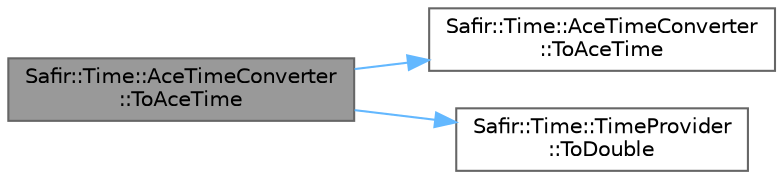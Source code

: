 digraph "Safir::Time::AceTimeConverter::ToAceTime"
{
 // LATEX_PDF_SIZE
  bgcolor="transparent";
  edge [fontname=Helvetica,fontsize=10,labelfontname=Helvetica,labelfontsize=10];
  node [fontname=Helvetica,fontsize=10,shape=box,height=0.2,width=0.4];
  rankdir="LR";
  Node1 [label="Safir::Time::AceTimeConverter\l::ToAceTime",height=0.2,width=0.4,color="gray40", fillcolor="grey60", style="filled", fontcolor="black",tooltip="Get specified boost ptime in ACE Time representation."];
  Node1 -> Node2 [color="steelblue1",style="solid"];
  Node2 [label="Safir::Time::AceTimeConverter\l::ToAceTime",height=0.2,width=0.4,color="grey40", fillcolor="white", style="filled",URL="$a01635.html#ac9bab1b5bce4bab8a8241acdc817adea",tooltip="Get specified time in ACE Time representation."];
  Node1 -> Node3 [color="steelblue1",style="solid"];
  Node3 [label="Safir::Time::TimeProvider\l::ToDouble",height=0.2,width=0.4,color="grey40", fillcolor="white", style="filled",URL="$a01639.html#a48963327a1e16e794318991c0fca28d5",tooltip="Convert specified UTC time to a Double."];
}
